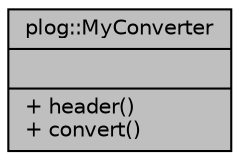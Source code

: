digraph "plog::MyConverter"
{
 // LATEX_PDF_SIZE
  bgcolor="transparent";
  edge [fontname="Helvetica",fontsize="10",labelfontname="Helvetica",labelfontsize="10"];
  node [fontname="Helvetica",fontsize="10",shape=record];
  Node1 [label="{plog::MyConverter\n||+ header()\l+ convert()\l}",height=0.2,width=0.4,color="black", fillcolor="grey75", style="filled", fontcolor="black",tooltip=" "];
}
